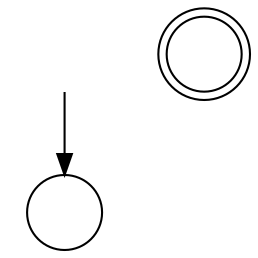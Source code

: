 digraph dfa {
	""    [shape=none]
	start [shape=circle, label=""]
	done  [shape=doublecircle, label=""]

	"" -> start
	done
}

